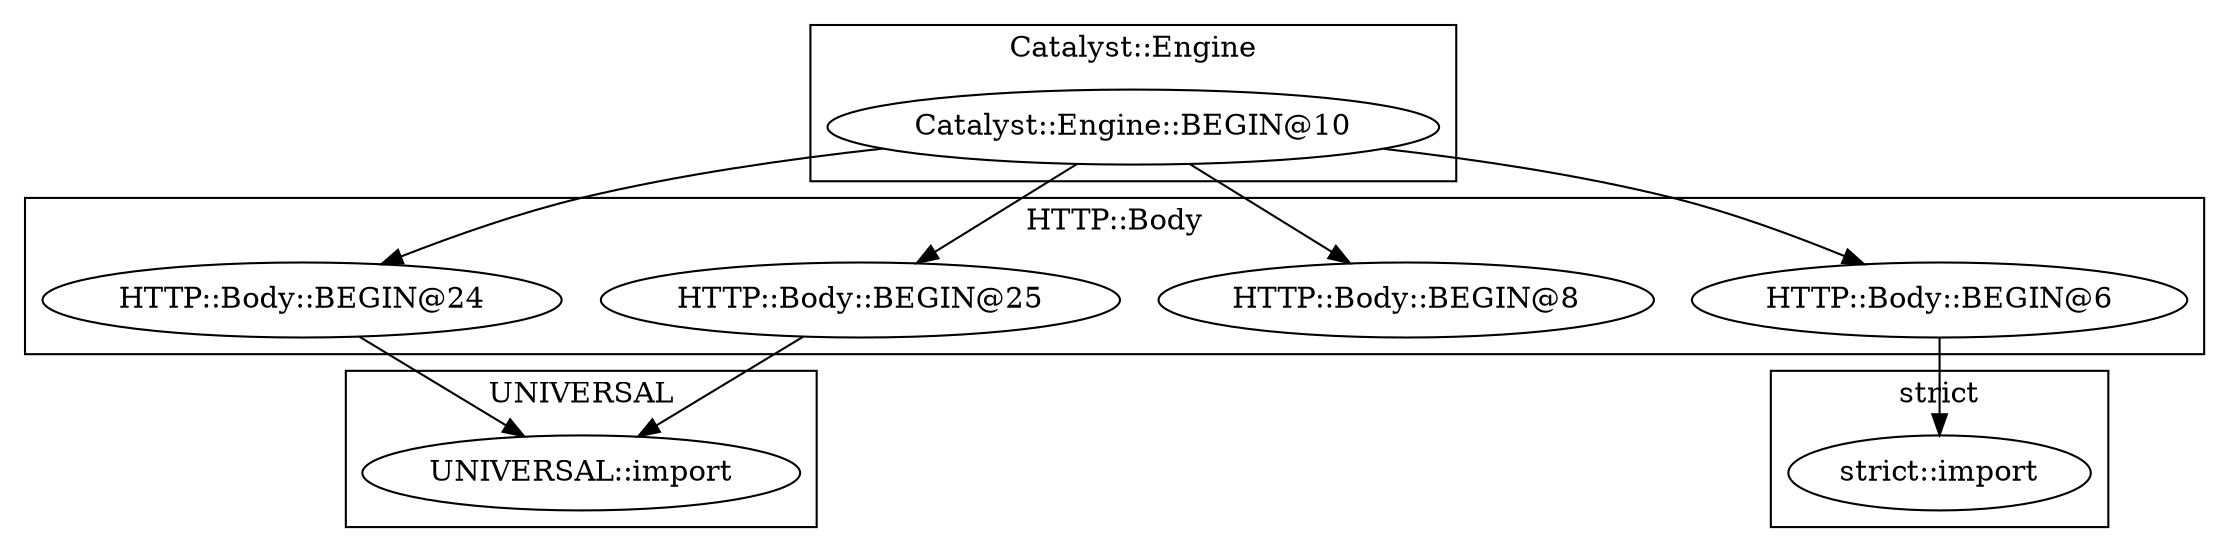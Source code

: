 digraph {
graph [overlap=false]
subgraph cluster_UNIVERSAL {
	label="UNIVERSAL";
	"UNIVERSAL::import";
}
subgraph cluster_HTTP_Body {
	label="HTTP::Body";
	"HTTP::Body::BEGIN@24";
	"HTTP::Body::BEGIN@8";
	"HTTP::Body::BEGIN@25";
	"HTTP::Body::BEGIN@6";
}
subgraph cluster_Catalyst_Engine {
	label="Catalyst::Engine";
	"Catalyst::Engine::BEGIN@10";
}
subgraph cluster_strict {
	label="strict";
	"strict::import";
}
"Catalyst::Engine::BEGIN@10" -> "HTTP::Body::BEGIN@24";
"HTTP::Body::BEGIN@25" -> "UNIVERSAL::import";
"HTTP::Body::BEGIN@24" -> "UNIVERSAL::import";
"HTTP::Body::BEGIN@6" -> "strict::import";
"Catalyst::Engine::BEGIN@10" -> "HTTP::Body::BEGIN@6";
"Catalyst::Engine::BEGIN@10" -> "HTTP::Body::BEGIN@25";
"Catalyst::Engine::BEGIN@10" -> "HTTP::Body::BEGIN@8";
}
